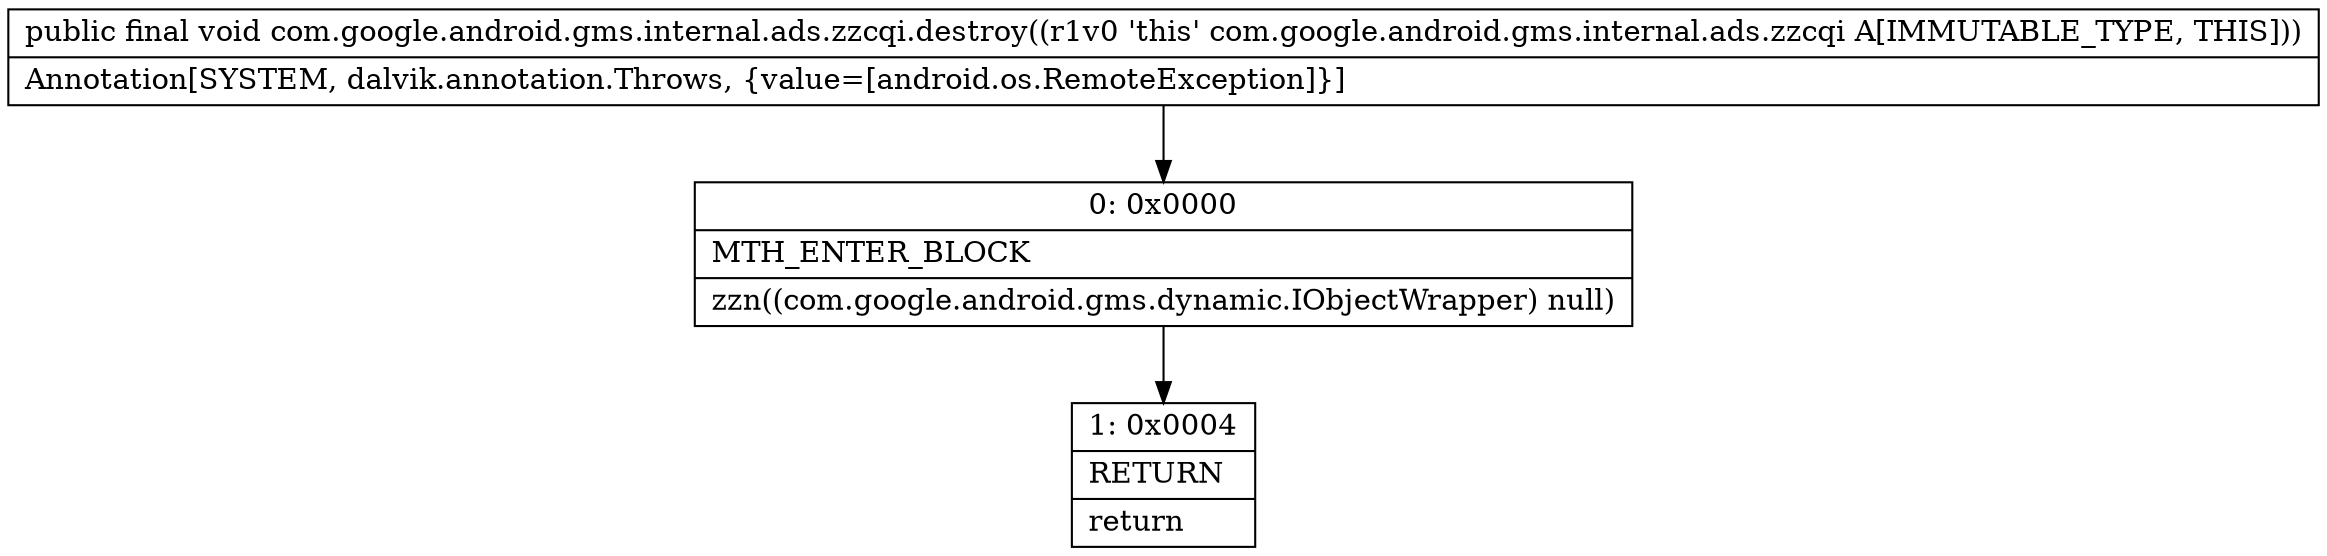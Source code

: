 digraph "CFG forcom.google.android.gms.internal.ads.zzcqi.destroy()V" {
Node_0 [shape=record,label="{0\:\ 0x0000|MTH_ENTER_BLOCK\l|zzn((com.google.android.gms.dynamic.IObjectWrapper) null)\l}"];
Node_1 [shape=record,label="{1\:\ 0x0004|RETURN\l|return\l}"];
MethodNode[shape=record,label="{public final void com.google.android.gms.internal.ads.zzcqi.destroy((r1v0 'this' com.google.android.gms.internal.ads.zzcqi A[IMMUTABLE_TYPE, THIS]))  | Annotation[SYSTEM, dalvik.annotation.Throws, \{value=[android.os.RemoteException]\}]\l}"];
MethodNode -> Node_0;
Node_0 -> Node_1;
}

